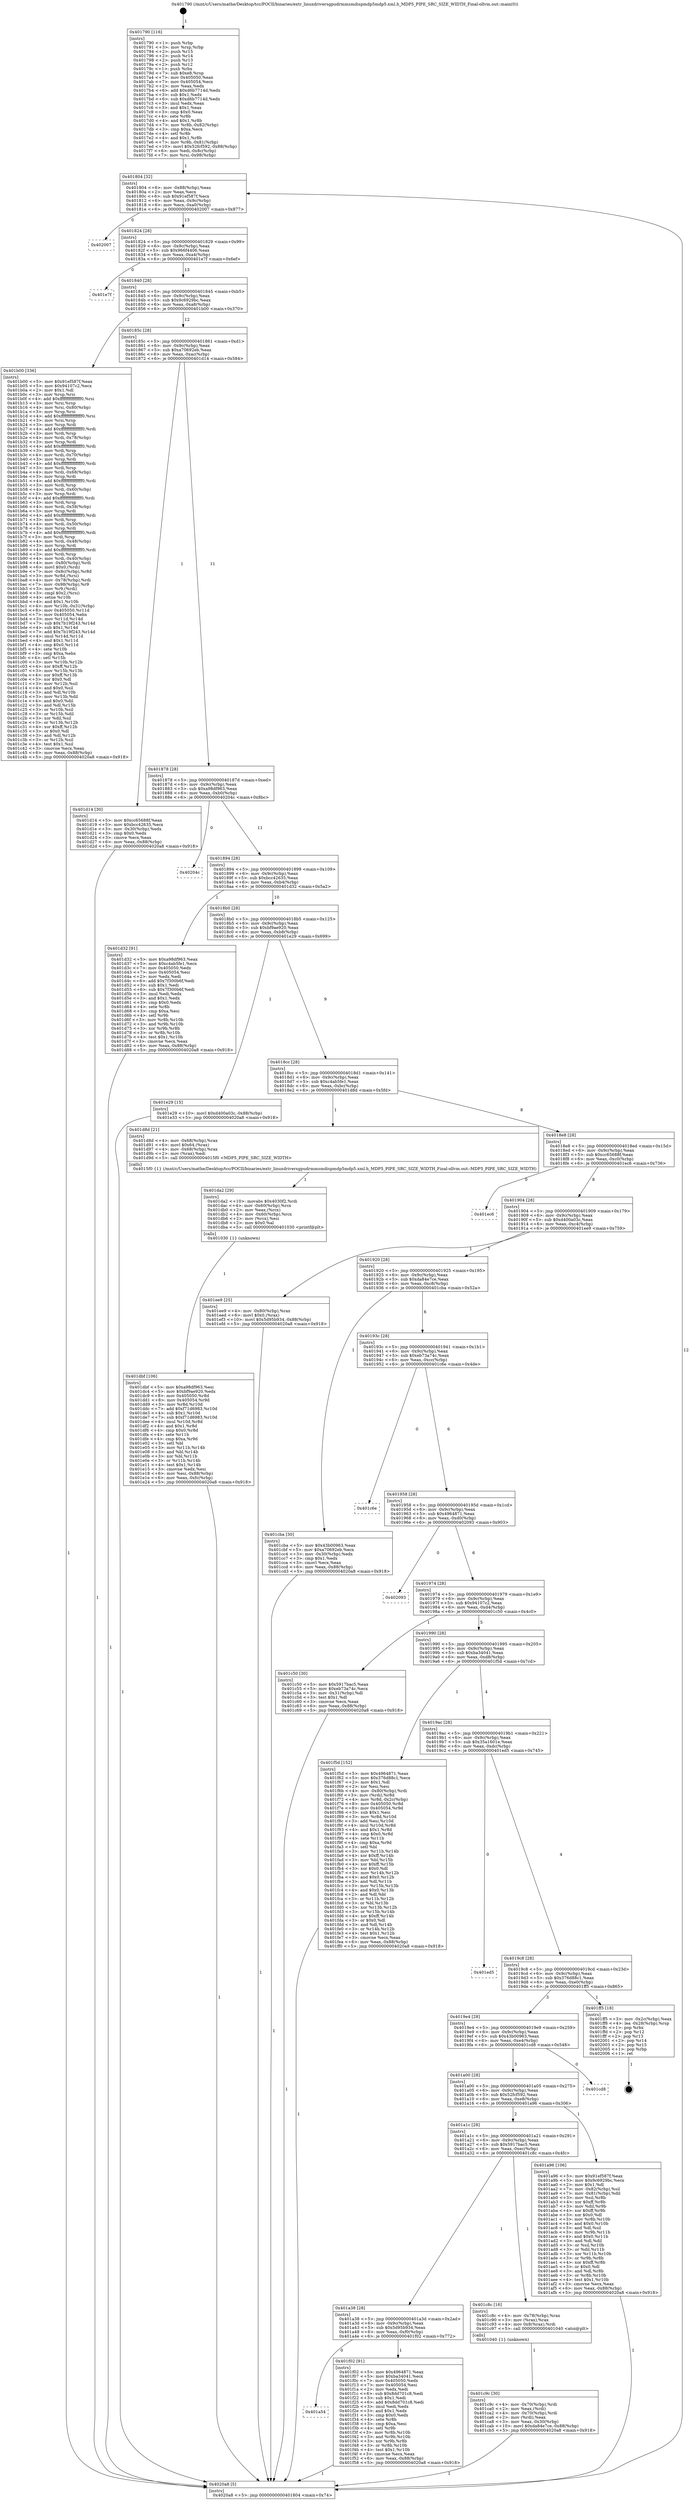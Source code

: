 digraph "0x401790" {
  label = "0x401790 (/mnt/c/Users/mathe/Desktop/tcc/POCII/binaries/extr_linuxdriversgpudrmmsmdispmdp5mdp5.xml.h_MDP5_PIPE_SRC_SIZE_WIDTH_Final-ollvm.out::main(0))"
  labelloc = "t"
  node[shape=record]

  Entry [label="",width=0.3,height=0.3,shape=circle,fillcolor=black,style=filled]
  "0x401804" [label="{
     0x401804 [32]\l
     | [instrs]\l
     &nbsp;&nbsp;0x401804 \<+6\>: mov -0x88(%rbp),%eax\l
     &nbsp;&nbsp;0x40180a \<+2\>: mov %eax,%ecx\l
     &nbsp;&nbsp;0x40180c \<+6\>: sub $0x91ef587f,%ecx\l
     &nbsp;&nbsp;0x401812 \<+6\>: mov %eax,-0x9c(%rbp)\l
     &nbsp;&nbsp;0x401818 \<+6\>: mov %ecx,-0xa0(%rbp)\l
     &nbsp;&nbsp;0x40181e \<+6\>: je 0000000000402007 \<main+0x877\>\l
  }"]
  "0x402007" [label="{
     0x402007\l
  }", style=dashed]
  "0x401824" [label="{
     0x401824 [28]\l
     | [instrs]\l
     &nbsp;&nbsp;0x401824 \<+5\>: jmp 0000000000401829 \<main+0x99\>\l
     &nbsp;&nbsp;0x401829 \<+6\>: mov -0x9c(%rbp),%eax\l
     &nbsp;&nbsp;0x40182f \<+5\>: sub $0x966f4406,%eax\l
     &nbsp;&nbsp;0x401834 \<+6\>: mov %eax,-0xa4(%rbp)\l
     &nbsp;&nbsp;0x40183a \<+6\>: je 0000000000401e7f \<main+0x6ef\>\l
  }"]
  Exit [label="",width=0.3,height=0.3,shape=circle,fillcolor=black,style=filled,peripheries=2]
  "0x401e7f" [label="{
     0x401e7f\l
  }", style=dashed]
  "0x401840" [label="{
     0x401840 [28]\l
     | [instrs]\l
     &nbsp;&nbsp;0x401840 \<+5\>: jmp 0000000000401845 \<main+0xb5\>\l
     &nbsp;&nbsp;0x401845 \<+6\>: mov -0x9c(%rbp),%eax\l
     &nbsp;&nbsp;0x40184b \<+5\>: sub $0x9c6929bc,%eax\l
     &nbsp;&nbsp;0x401850 \<+6\>: mov %eax,-0xa8(%rbp)\l
     &nbsp;&nbsp;0x401856 \<+6\>: je 0000000000401b00 \<main+0x370\>\l
  }"]
  "0x401a54" [label="{
     0x401a54\l
  }", style=dashed]
  "0x401b00" [label="{
     0x401b00 [336]\l
     | [instrs]\l
     &nbsp;&nbsp;0x401b00 \<+5\>: mov $0x91ef587f,%eax\l
     &nbsp;&nbsp;0x401b05 \<+5\>: mov $0x94107c2,%ecx\l
     &nbsp;&nbsp;0x401b0a \<+2\>: mov $0x1,%dl\l
     &nbsp;&nbsp;0x401b0c \<+3\>: mov %rsp,%rsi\l
     &nbsp;&nbsp;0x401b0f \<+4\>: add $0xfffffffffffffff0,%rsi\l
     &nbsp;&nbsp;0x401b13 \<+3\>: mov %rsi,%rsp\l
     &nbsp;&nbsp;0x401b16 \<+4\>: mov %rsi,-0x80(%rbp)\l
     &nbsp;&nbsp;0x401b1a \<+3\>: mov %rsp,%rsi\l
     &nbsp;&nbsp;0x401b1d \<+4\>: add $0xfffffffffffffff0,%rsi\l
     &nbsp;&nbsp;0x401b21 \<+3\>: mov %rsi,%rsp\l
     &nbsp;&nbsp;0x401b24 \<+3\>: mov %rsp,%rdi\l
     &nbsp;&nbsp;0x401b27 \<+4\>: add $0xfffffffffffffff0,%rdi\l
     &nbsp;&nbsp;0x401b2b \<+3\>: mov %rdi,%rsp\l
     &nbsp;&nbsp;0x401b2e \<+4\>: mov %rdi,-0x78(%rbp)\l
     &nbsp;&nbsp;0x401b32 \<+3\>: mov %rsp,%rdi\l
     &nbsp;&nbsp;0x401b35 \<+4\>: add $0xfffffffffffffff0,%rdi\l
     &nbsp;&nbsp;0x401b39 \<+3\>: mov %rdi,%rsp\l
     &nbsp;&nbsp;0x401b3c \<+4\>: mov %rdi,-0x70(%rbp)\l
     &nbsp;&nbsp;0x401b40 \<+3\>: mov %rsp,%rdi\l
     &nbsp;&nbsp;0x401b43 \<+4\>: add $0xfffffffffffffff0,%rdi\l
     &nbsp;&nbsp;0x401b47 \<+3\>: mov %rdi,%rsp\l
     &nbsp;&nbsp;0x401b4a \<+4\>: mov %rdi,-0x68(%rbp)\l
     &nbsp;&nbsp;0x401b4e \<+3\>: mov %rsp,%rdi\l
     &nbsp;&nbsp;0x401b51 \<+4\>: add $0xfffffffffffffff0,%rdi\l
     &nbsp;&nbsp;0x401b55 \<+3\>: mov %rdi,%rsp\l
     &nbsp;&nbsp;0x401b58 \<+4\>: mov %rdi,-0x60(%rbp)\l
     &nbsp;&nbsp;0x401b5c \<+3\>: mov %rsp,%rdi\l
     &nbsp;&nbsp;0x401b5f \<+4\>: add $0xfffffffffffffff0,%rdi\l
     &nbsp;&nbsp;0x401b63 \<+3\>: mov %rdi,%rsp\l
     &nbsp;&nbsp;0x401b66 \<+4\>: mov %rdi,-0x58(%rbp)\l
     &nbsp;&nbsp;0x401b6a \<+3\>: mov %rsp,%rdi\l
     &nbsp;&nbsp;0x401b6d \<+4\>: add $0xfffffffffffffff0,%rdi\l
     &nbsp;&nbsp;0x401b71 \<+3\>: mov %rdi,%rsp\l
     &nbsp;&nbsp;0x401b74 \<+4\>: mov %rdi,-0x50(%rbp)\l
     &nbsp;&nbsp;0x401b78 \<+3\>: mov %rsp,%rdi\l
     &nbsp;&nbsp;0x401b7b \<+4\>: add $0xfffffffffffffff0,%rdi\l
     &nbsp;&nbsp;0x401b7f \<+3\>: mov %rdi,%rsp\l
     &nbsp;&nbsp;0x401b82 \<+4\>: mov %rdi,-0x48(%rbp)\l
     &nbsp;&nbsp;0x401b86 \<+3\>: mov %rsp,%rdi\l
     &nbsp;&nbsp;0x401b89 \<+4\>: add $0xfffffffffffffff0,%rdi\l
     &nbsp;&nbsp;0x401b8d \<+3\>: mov %rdi,%rsp\l
     &nbsp;&nbsp;0x401b90 \<+4\>: mov %rdi,-0x40(%rbp)\l
     &nbsp;&nbsp;0x401b94 \<+4\>: mov -0x80(%rbp),%rdi\l
     &nbsp;&nbsp;0x401b98 \<+6\>: movl $0x0,(%rdi)\l
     &nbsp;&nbsp;0x401b9e \<+7\>: mov -0x8c(%rbp),%r8d\l
     &nbsp;&nbsp;0x401ba5 \<+3\>: mov %r8d,(%rsi)\l
     &nbsp;&nbsp;0x401ba8 \<+4\>: mov -0x78(%rbp),%rdi\l
     &nbsp;&nbsp;0x401bac \<+7\>: mov -0x98(%rbp),%r9\l
     &nbsp;&nbsp;0x401bb3 \<+3\>: mov %r9,(%rdi)\l
     &nbsp;&nbsp;0x401bb6 \<+3\>: cmpl $0x2,(%rsi)\l
     &nbsp;&nbsp;0x401bb9 \<+4\>: setne %r10b\l
     &nbsp;&nbsp;0x401bbd \<+4\>: and $0x1,%r10b\l
     &nbsp;&nbsp;0x401bc1 \<+4\>: mov %r10b,-0x31(%rbp)\l
     &nbsp;&nbsp;0x401bc5 \<+8\>: mov 0x405050,%r11d\l
     &nbsp;&nbsp;0x401bcd \<+7\>: mov 0x405054,%ebx\l
     &nbsp;&nbsp;0x401bd4 \<+3\>: mov %r11d,%r14d\l
     &nbsp;&nbsp;0x401bd7 \<+7\>: sub $0x7b19f243,%r14d\l
     &nbsp;&nbsp;0x401bde \<+4\>: sub $0x1,%r14d\l
     &nbsp;&nbsp;0x401be2 \<+7\>: add $0x7b19f243,%r14d\l
     &nbsp;&nbsp;0x401be9 \<+4\>: imul %r14d,%r11d\l
     &nbsp;&nbsp;0x401bed \<+4\>: and $0x1,%r11d\l
     &nbsp;&nbsp;0x401bf1 \<+4\>: cmp $0x0,%r11d\l
     &nbsp;&nbsp;0x401bf5 \<+4\>: sete %r10b\l
     &nbsp;&nbsp;0x401bf9 \<+3\>: cmp $0xa,%ebx\l
     &nbsp;&nbsp;0x401bfc \<+4\>: setl %r15b\l
     &nbsp;&nbsp;0x401c00 \<+3\>: mov %r10b,%r12b\l
     &nbsp;&nbsp;0x401c03 \<+4\>: xor $0xff,%r12b\l
     &nbsp;&nbsp;0x401c07 \<+3\>: mov %r15b,%r13b\l
     &nbsp;&nbsp;0x401c0a \<+4\>: xor $0xff,%r13b\l
     &nbsp;&nbsp;0x401c0e \<+3\>: xor $0x0,%dl\l
     &nbsp;&nbsp;0x401c11 \<+3\>: mov %r12b,%sil\l
     &nbsp;&nbsp;0x401c14 \<+4\>: and $0x0,%sil\l
     &nbsp;&nbsp;0x401c18 \<+3\>: and %dl,%r10b\l
     &nbsp;&nbsp;0x401c1b \<+3\>: mov %r13b,%dil\l
     &nbsp;&nbsp;0x401c1e \<+4\>: and $0x0,%dil\l
     &nbsp;&nbsp;0x401c22 \<+3\>: and %dl,%r15b\l
     &nbsp;&nbsp;0x401c25 \<+3\>: or %r10b,%sil\l
     &nbsp;&nbsp;0x401c28 \<+3\>: or %r15b,%dil\l
     &nbsp;&nbsp;0x401c2b \<+3\>: xor %dil,%sil\l
     &nbsp;&nbsp;0x401c2e \<+3\>: or %r13b,%r12b\l
     &nbsp;&nbsp;0x401c31 \<+4\>: xor $0xff,%r12b\l
     &nbsp;&nbsp;0x401c35 \<+3\>: or $0x0,%dl\l
     &nbsp;&nbsp;0x401c38 \<+3\>: and %dl,%r12b\l
     &nbsp;&nbsp;0x401c3b \<+3\>: or %r12b,%sil\l
     &nbsp;&nbsp;0x401c3e \<+4\>: test $0x1,%sil\l
     &nbsp;&nbsp;0x401c42 \<+3\>: cmovne %ecx,%eax\l
     &nbsp;&nbsp;0x401c45 \<+6\>: mov %eax,-0x88(%rbp)\l
     &nbsp;&nbsp;0x401c4b \<+5\>: jmp 00000000004020a8 \<main+0x918\>\l
  }"]
  "0x40185c" [label="{
     0x40185c [28]\l
     | [instrs]\l
     &nbsp;&nbsp;0x40185c \<+5\>: jmp 0000000000401861 \<main+0xd1\>\l
     &nbsp;&nbsp;0x401861 \<+6\>: mov -0x9c(%rbp),%eax\l
     &nbsp;&nbsp;0x401867 \<+5\>: sub $0xa70692eb,%eax\l
     &nbsp;&nbsp;0x40186c \<+6\>: mov %eax,-0xac(%rbp)\l
     &nbsp;&nbsp;0x401872 \<+6\>: je 0000000000401d14 \<main+0x584\>\l
  }"]
  "0x401f02" [label="{
     0x401f02 [91]\l
     | [instrs]\l
     &nbsp;&nbsp;0x401f02 \<+5\>: mov $0x4964871,%eax\l
     &nbsp;&nbsp;0x401f07 \<+5\>: mov $0xba34041,%ecx\l
     &nbsp;&nbsp;0x401f0c \<+7\>: mov 0x405050,%edx\l
     &nbsp;&nbsp;0x401f13 \<+7\>: mov 0x405054,%esi\l
     &nbsp;&nbsp;0x401f1a \<+2\>: mov %edx,%edi\l
     &nbsp;&nbsp;0x401f1c \<+6\>: sub $0x8dd701c8,%edi\l
     &nbsp;&nbsp;0x401f22 \<+3\>: sub $0x1,%edi\l
     &nbsp;&nbsp;0x401f25 \<+6\>: add $0x8dd701c8,%edi\l
     &nbsp;&nbsp;0x401f2b \<+3\>: imul %edi,%edx\l
     &nbsp;&nbsp;0x401f2e \<+3\>: and $0x1,%edx\l
     &nbsp;&nbsp;0x401f31 \<+3\>: cmp $0x0,%edx\l
     &nbsp;&nbsp;0x401f34 \<+4\>: sete %r8b\l
     &nbsp;&nbsp;0x401f38 \<+3\>: cmp $0xa,%esi\l
     &nbsp;&nbsp;0x401f3b \<+4\>: setl %r9b\l
     &nbsp;&nbsp;0x401f3f \<+3\>: mov %r8b,%r10b\l
     &nbsp;&nbsp;0x401f42 \<+3\>: and %r9b,%r10b\l
     &nbsp;&nbsp;0x401f45 \<+3\>: xor %r9b,%r8b\l
     &nbsp;&nbsp;0x401f48 \<+3\>: or %r8b,%r10b\l
     &nbsp;&nbsp;0x401f4b \<+4\>: test $0x1,%r10b\l
     &nbsp;&nbsp;0x401f4f \<+3\>: cmovne %ecx,%eax\l
     &nbsp;&nbsp;0x401f52 \<+6\>: mov %eax,-0x88(%rbp)\l
     &nbsp;&nbsp;0x401f58 \<+5\>: jmp 00000000004020a8 \<main+0x918\>\l
  }"]
  "0x401d14" [label="{
     0x401d14 [30]\l
     | [instrs]\l
     &nbsp;&nbsp;0x401d14 \<+5\>: mov $0xcc65688f,%eax\l
     &nbsp;&nbsp;0x401d19 \<+5\>: mov $0xbcc42635,%ecx\l
     &nbsp;&nbsp;0x401d1e \<+3\>: mov -0x30(%rbp),%edx\l
     &nbsp;&nbsp;0x401d21 \<+3\>: cmp $0x0,%edx\l
     &nbsp;&nbsp;0x401d24 \<+3\>: cmove %ecx,%eax\l
     &nbsp;&nbsp;0x401d27 \<+6\>: mov %eax,-0x88(%rbp)\l
     &nbsp;&nbsp;0x401d2d \<+5\>: jmp 00000000004020a8 \<main+0x918\>\l
  }"]
  "0x401878" [label="{
     0x401878 [28]\l
     | [instrs]\l
     &nbsp;&nbsp;0x401878 \<+5\>: jmp 000000000040187d \<main+0xed\>\l
     &nbsp;&nbsp;0x40187d \<+6\>: mov -0x9c(%rbp),%eax\l
     &nbsp;&nbsp;0x401883 \<+5\>: sub $0xa98df963,%eax\l
     &nbsp;&nbsp;0x401888 \<+6\>: mov %eax,-0xb0(%rbp)\l
     &nbsp;&nbsp;0x40188e \<+6\>: je 000000000040204c \<main+0x8bc\>\l
  }"]
  "0x401dbf" [label="{
     0x401dbf [106]\l
     | [instrs]\l
     &nbsp;&nbsp;0x401dbf \<+5\>: mov $0xa98df963,%esi\l
     &nbsp;&nbsp;0x401dc4 \<+5\>: mov $0xbf9ae920,%edx\l
     &nbsp;&nbsp;0x401dc9 \<+8\>: mov 0x405050,%r8d\l
     &nbsp;&nbsp;0x401dd1 \<+8\>: mov 0x405054,%r9d\l
     &nbsp;&nbsp;0x401dd9 \<+3\>: mov %r8d,%r10d\l
     &nbsp;&nbsp;0x401ddc \<+7\>: add $0xf71d6983,%r10d\l
     &nbsp;&nbsp;0x401de3 \<+4\>: sub $0x1,%r10d\l
     &nbsp;&nbsp;0x401de7 \<+7\>: sub $0xf71d6983,%r10d\l
     &nbsp;&nbsp;0x401dee \<+4\>: imul %r10d,%r8d\l
     &nbsp;&nbsp;0x401df2 \<+4\>: and $0x1,%r8d\l
     &nbsp;&nbsp;0x401df6 \<+4\>: cmp $0x0,%r8d\l
     &nbsp;&nbsp;0x401dfa \<+4\>: sete %r11b\l
     &nbsp;&nbsp;0x401dfe \<+4\>: cmp $0xa,%r9d\l
     &nbsp;&nbsp;0x401e02 \<+3\>: setl %bl\l
     &nbsp;&nbsp;0x401e05 \<+3\>: mov %r11b,%r14b\l
     &nbsp;&nbsp;0x401e08 \<+3\>: and %bl,%r14b\l
     &nbsp;&nbsp;0x401e0b \<+3\>: xor %bl,%r11b\l
     &nbsp;&nbsp;0x401e0e \<+3\>: or %r11b,%r14b\l
     &nbsp;&nbsp;0x401e11 \<+4\>: test $0x1,%r14b\l
     &nbsp;&nbsp;0x401e15 \<+3\>: cmovne %edx,%esi\l
     &nbsp;&nbsp;0x401e18 \<+6\>: mov %esi,-0x88(%rbp)\l
     &nbsp;&nbsp;0x401e1e \<+6\>: mov %eax,-0xfc(%rbp)\l
     &nbsp;&nbsp;0x401e24 \<+5\>: jmp 00000000004020a8 \<main+0x918\>\l
  }"]
  "0x40204c" [label="{
     0x40204c\l
  }", style=dashed]
  "0x401894" [label="{
     0x401894 [28]\l
     | [instrs]\l
     &nbsp;&nbsp;0x401894 \<+5\>: jmp 0000000000401899 \<main+0x109\>\l
     &nbsp;&nbsp;0x401899 \<+6\>: mov -0x9c(%rbp),%eax\l
     &nbsp;&nbsp;0x40189f \<+5\>: sub $0xbcc42635,%eax\l
     &nbsp;&nbsp;0x4018a4 \<+6\>: mov %eax,-0xb4(%rbp)\l
     &nbsp;&nbsp;0x4018aa \<+6\>: je 0000000000401d32 \<main+0x5a2\>\l
  }"]
  "0x401da2" [label="{
     0x401da2 [29]\l
     | [instrs]\l
     &nbsp;&nbsp;0x401da2 \<+10\>: movabs $0x4030f2,%rdi\l
     &nbsp;&nbsp;0x401dac \<+4\>: mov -0x60(%rbp),%rcx\l
     &nbsp;&nbsp;0x401db0 \<+2\>: mov %eax,(%rcx)\l
     &nbsp;&nbsp;0x401db2 \<+4\>: mov -0x60(%rbp),%rcx\l
     &nbsp;&nbsp;0x401db6 \<+2\>: mov (%rcx),%esi\l
     &nbsp;&nbsp;0x401db8 \<+2\>: mov $0x0,%al\l
     &nbsp;&nbsp;0x401dba \<+5\>: call 0000000000401030 \<printf@plt\>\l
     | [calls]\l
     &nbsp;&nbsp;0x401030 \{1\} (unknown)\l
  }"]
  "0x401d32" [label="{
     0x401d32 [91]\l
     | [instrs]\l
     &nbsp;&nbsp;0x401d32 \<+5\>: mov $0xa98df963,%eax\l
     &nbsp;&nbsp;0x401d37 \<+5\>: mov $0xc4ab5fe1,%ecx\l
     &nbsp;&nbsp;0x401d3c \<+7\>: mov 0x405050,%edx\l
     &nbsp;&nbsp;0x401d43 \<+7\>: mov 0x405054,%esi\l
     &nbsp;&nbsp;0x401d4a \<+2\>: mov %edx,%edi\l
     &nbsp;&nbsp;0x401d4c \<+6\>: add $0x7f300b6f,%edi\l
     &nbsp;&nbsp;0x401d52 \<+3\>: sub $0x1,%edi\l
     &nbsp;&nbsp;0x401d55 \<+6\>: sub $0x7f300b6f,%edi\l
     &nbsp;&nbsp;0x401d5b \<+3\>: imul %edi,%edx\l
     &nbsp;&nbsp;0x401d5e \<+3\>: and $0x1,%edx\l
     &nbsp;&nbsp;0x401d61 \<+3\>: cmp $0x0,%edx\l
     &nbsp;&nbsp;0x401d64 \<+4\>: sete %r8b\l
     &nbsp;&nbsp;0x401d68 \<+3\>: cmp $0xa,%esi\l
     &nbsp;&nbsp;0x401d6b \<+4\>: setl %r9b\l
     &nbsp;&nbsp;0x401d6f \<+3\>: mov %r8b,%r10b\l
     &nbsp;&nbsp;0x401d72 \<+3\>: and %r9b,%r10b\l
     &nbsp;&nbsp;0x401d75 \<+3\>: xor %r9b,%r8b\l
     &nbsp;&nbsp;0x401d78 \<+3\>: or %r8b,%r10b\l
     &nbsp;&nbsp;0x401d7b \<+4\>: test $0x1,%r10b\l
     &nbsp;&nbsp;0x401d7f \<+3\>: cmovne %ecx,%eax\l
     &nbsp;&nbsp;0x401d82 \<+6\>: mov %eax,-0x88(%rbp)\l
     &nbsp;&nbsp;0x401d88 \<+5\>: jmp 00000000004020a8 \<main+0x918\>\l
  }"]
  "0x4018b0" [label="{
     0x4018b0 [28]\l
     | [instrs]\l
     &nbsp;&nbsp;0x4018b0 \<+5\>: jmp 00000000004018b5 \<main+0x125\>\l
     &nbsp;&nbsp;0x4018b5 \<+6\>: mov -0x9c(%rbp),%eax\l
     &nbsp;&nbsp;0x4018bb \<+5\>: sub $0xbf9ae920,%eax\l
     &nbsp;&nbsp;0x4018c0 \<+6\>: mov %eax,-0xb8(%rbp)\l
     &nbsp;&nbsp;0x4018c6 \<+6\>: je 0000000000401e29 \<main+0x699\>\l
  }"]
  "0x401c9c" [label="{
     0x401c9c [30]\l
     | [instrs]\l
     &nbsp;&nbsp;0x401c9c \<+4\>: mov -0x70(%rbp),%rdi\l
     &nbsp;&nbsp;0x401ca0 \<+2\>: mov %eax,(%rdi)\l
     &nbsp;&nbsp;0x401ca2 \<+4\>: mov -0x70(%rbp),%rdi\l
     &nbsp;&nbsp;0x401ca6 \<+2\>: mov (%rdi),%eax\l
     &nbsp;&nbsp;0x401ca8 \<+3\>: mov %eax,-0x30(%rbp)\l
     &nbsp;&nbsp;0x401cab \<+10\>: movl $0xda84e7ce,-0x88(%rbp)\l
     &nbsp;&nbsp;0x401cb5 \<+5\>: jmp 00000000004020a8 \<main+0x918\>\l
  }"]
  "0x401e29" [label="{
     0x401e29 [15]\l
     | [instrs]\l
     &nbsp;&nbsp;0x401e29 \<+10\>: movl $0xd400a03c,-0x88(%rbp)\l
     &nbsp;&nbsp;0x401e33 \<+5\>: jmp 00000000004020a8 \<main+0x918\>\l
  }"]
  "0x4018cc" [label="{
     0x4018cc [28]\l
     | [instrs]\l
     &nbsp;&nbsp;0x4018cc \<+5\>: jmp 00000000004018d1 \<main+0x141\>\l
     &nbsp;&nbsp;0x4018d1 \<+6\>: mov -0x9c(%rbp),%eax\l
     &nbsp;&nbsp;0x4018d7 \<+5\>: sub $0xc4ab5fe1,%eax\l
     &nbsp;&nbsp;0x4018dc \<+6\>: mov %eax,-0xbc(%rbp)\l
     &nbsp;&nbsp;0x4018e2 \<+6\>: je 0000000000401d8d \<main+0x5fd\>\l
  }"]
  "0x401a38" [label="{
     0x401a38 [28]\l
     | [instrs]\l
     &nbsp;&nbsp;0x401a38 \<+5\>: jmp 0000000000401a3d \<main+0x2ad\>\l
     &nbsp;&nbsp;0x401a3d \<+6\>: mov -0x9c(%rbp),%eax\l
     &nbsp;&nbsp;0x401a43 \<+5\>: sub $0x5d95b934,%eax\l
     &nbsp;&nbsp;0x401a48 \<+6\>: mov %eax,-0xf0(%rbp)\l
     &nbsp;&nbsp;0x401a4e \<+6\>: je 0000000000401f02 \<main+0x772\>\l
  }"]
  "0x401d8d" [label="{
     0x401d8d [21]\l
     | [instrs]\l
     &nbsp;&nbsp;0x401d8d \<+4\>: mov -0x68(%rbp),%rax\l
     &nbsp;&nbsp;0x401d91 \<+6\>: movl $0x64,(%rax)\l
     &nbsp;&nbsp;0x401d97 \<+4\>: mov -0x68(%rbp),%rax\l
     &nbsp;&nbsp;0x401d9b \<+2\>: mov (%rax),%edi\l
     &nbsp;&nbsp;0x401d9d \<+5\>: call 00000000004015f0 \<MDP5_PIPE_SRC_SIZE_WIDTH\>\l
     | [calls]\l
     &nbsp;&nbsp;0x4015f0 \{1\} (/mnt/c/Users/mathe/Desktop/tcc/POCII/binaries/extr_linuxdriversgpudrmmsmdispmdp5mdp5.xml.h_MDP5_PIPE_SRC_SIZE_WIDTH_Final-ollvm.out::MDP5_PIPE_SRC_SIZE_WIDTH)\l
  }"]
  "0x4018e8" [label="{
     0x4018e8 [28]\l
     | [instrs]\l
     &nbsp;&nbsp;0x4018e8 \<+5\>: jmp 00000000004018ed \<main+0x15d\>\l
     &nbsp;&nbsp;0x4018ed \<+6\>: mov -0x9c(%rbp),%eax\l
     &nbsp;&nbsp;0x4018f3 \<+5\>: sub $0xcc65688f,%eax\l
     &nbsp;&nbsp;0x4018f8 \<+6\>: mov %eax,-0xc0(%rbp)\l
     &nbsp;&nbsp;0x4018fe \<+6\>: je 0000000000401ec6 \<main+0x736\>\l
  }"]
  "0x401c8c" [label="{
     0x401c8c [16]\l
     | [instrs]\l
     &nbsp;&nbsp;0x401c8c \<+4\>: mov -0x78(%rbp),%rax\l
     &nbsp;&nbsp;0x401c90 \<+3\>: mov (%rax),%rax\l
     &nbsp;&nbsp;0x401c93 \<+4\>: mov 0x8(%rax),%rdi\l
     &nbsp;&nbsp;0x401c97 \<+5\>: call 0000000000401040 \<atoi@plt\>\l
     | [calls]\l
     &nbsp;&nbsp;0x401040 \{1\} (unknown)\l
  }"]
  "0x401ec6" [label="{
     0x401ec6\l
  }", style=dashed]
  "0x401904" [label="{
     0x401904 [28]\l
     | [instrs]\l
     &nbsp;&nbsp;0x401904 \<+5\>: jmp 0000000000401909 \<main+0x179\>\l
     &nbsp;&nbsp;0x401909 \<+6\>: mov -0x9c(%rbp),%eax\l
     &nbsp;&nbsp;0x40190f \<+5\>: sub $0xd400a03c,%eax\l
     &nbsp;&nbsp;0x401914 \<+6\>: mov %eax,-0xc4(%rbp)\l
     &nbsp;&nbsp;0x40191a \<+6\>: je 0000000000401ee9 \<main+0x759\>\l
  }"]
  "0x401790" [label="{
     0x401790 [116]\l
     | [instrs]\l
     &nbsp;&nbsp;0x401790 \<+1\>: push %rbp\l
     &nbsp;&nbsp;0x401791 \<+3\>: mov %rsp,%rbp\l
     &nbsp;&nbsp;0x401794 \<+2\>: push %r15\l
     &nbsp;&nbsp;0x401796 \<+2\>: push %r14\l
     &nbsp;&nbsp;0x401798 \<+2\>: push %r13\l
     &nbsp;&nbsp;0x40179a \<+2\>: push %r12\l
     &nbsp;&nbsp;0x40179c \<+1\>: push %rbx\l
     &nbsp;&nbsp;0x40179d \<+7\>: sub $0xe8,%rsp\l
     &nbsp;&nbsp;0x4017a4 \<+7\>: mov 0x405050,%eax\l
     &nbsp;&nbsp;0x4017ab \<+7\>: mov 0x405054,%ecx\l
     &nbsp;&nbsp;0x4017b2 \<+2\>: mov %eax,%edx\l
     &nbsp;&nbsp;0x4017b4 \<+6\>: add $0xd6b7714d,%edx\l
     &nbsp;&nbsp;0x4017ba \<+3\>: sub $0x1,%edx\l
     &nbsp;&nbsp;0x4017bd \<+6\>: sub $0xd6b7714d,%edx\l
     &nbsp;&nbsp;0x4017c3 \<+3\>: imul %edx,%eax\l
     &nbsp;&nbsp;0x4017c6 \<+3\>: and $0x1,%eax\l
     &nbsp;&nbsp;0x4017c9 \<+3\>: cmp $0x0,%eax\l
     &nbsp;&nbsp;0x4017cc \<+4\>: sete %r8b\l
     &nbsp;&nbsp;0x4017d0 \<+4\>: and $0x1,%r8b\l
     &nbsp;&nbsp;0x4017d4 \<+7\>: mov %r8b,-0x82(%rbp)\l
     &nbsp;&nbsp;0x4017db \<+3\>: cmp $0xa,%ecx\l
     &nbsp;&nbsp;0x4017de \<+4\>: setl %r8b\l
     &nbsp;&nbsp;0x4017e2 \<+4\>: and $0x1,%r8b\l
     &nbsp;&nbsp;0x4017e6 \<+7\>: mov %r8b,-0x81(%rbp)\l
     &nbsp;&nbsp;0x4017ed \<+10\>: movl $0x52fcf592,-0x88(%rbp)\l
     &nbsp;&nbsp;0x4017f7 \<+6\>: mov %edi,-0x8c(%rbp)\l
     &nbsp;&nbsp;0x4017fd \<+7\>: mov %rsi,-0x98(%rbp)\l
  }"]
  "0x401ee9" [label="{
     0x401ee9 [25]\l
     | [instrs]\l
     &nbsp;&nbsp;0x401ee9 \<+4\>: mov -0x80(%rbp),%rax\l
     &nbsp;&nbsp;0x401eed \<+6\>: movl $0x0,(%rax)\l
     &nbsp;&nbsp;0x401ef3 \<+10\>: movl $0x5d95b934,-0x88(%rbp)\l
     &nbsp;&nbsp;0x401efd \<+5\>: jmp 00000000004020a8 \<main+0x918\>\l
  }"]
  "0x401920" [label="{
     0x401920 [28]\l
     | [instrs]\l
     &nbsp;&nbsp;0x401920 \<+5\>: jmp 0000000000401925 \<main+0x195\>\l
     &nbsp;&nbsp;0x401925 \<+6\>: mov -0x9c(%rbp),%eax\l
     &nbsp;&nbsp;0x40192b \<+5\>: sub $0xda84e7ce,%eax\l
     &nbsp;&nbsp;0x401930 \<+6\>: mov %eax,-0xc8(%rbp)\l
     &nbsp;&nbsp;0x401936 \<+6\>: je 0000000000401cba \<main+0x52a\>\l
  }"]
  "0x4020a8" [label="{
     0x4020a8 [5]\l
     | [instrs]\l
     &nbsp;&nbsp;0x4020a8 \<+5\>: jmp 0000000000401804 \<main+0x74\>\l
  }"]
  "0x401cba" [label="{
     0x401cba [30]\l
     | [instrs]\l
     &nbsp;&nbsp;0x401cba \<+5\>: mov $0x43b00963,%eax\l
     &nbsp;&nbsp;0x401cbf \<+5\>: mov $0xa70692eb,%ecx\l
     &nbsp;&nbsp;0x401cc4 \<+3\>: mov -0x30(%rbp),%edx\l
     &nbsp;&nbsp;0x401cc7 \<+3\>: cmp $0x1,%edx\l
     &nbsp;&nbsp;0x401cca \<+3\>: cmovl %ecx,%eax\l
     &nbsp;&nbsp;0x401ccd \<+6\>: mov %eax,-0x88(%rbp)\l
     &nbsp;&nbsp;0x401cd3 \<+5\>: jmp 00000000004020a8 \<main+0x918\>\l
  }"]
  "0x40193c" [label="{
     0x40193c [28]\l
     | [instrs]\l
     &nbsp;&nbsp;0x40193c \<+5\>: jmp 0000000000401941 \<main+0x1b1\>\l
     &nbsp;&nbsp;0x401941 \<+6\>: mov -0x9c(%rbp),%eax\l
     &nbsp;&nbsp;0x401947 \<+5\>: sub $0xeb73a74c,%eax\l
     &nbsp;&nbsp;0x40194c \<+6\>: mov %eax,-0xcc(%rbp)\l
     &nbsp;&nbsp;0x401952 \<+6\>: je 0000000000401c6e \<main+0x4de\>\l
  }"]
  "0x401a1c" [label="{
     0x401a1c [28]\l
     | [instrs]\l
     &nbsp;&nbsp;0x401a1c \<+5\>: jmp 0000000000401a21 \<main+0x291\>\l
     &nbsp;&nbsp;0x401a21 \<+6\>: mov -0x9c(%rbp),%eax\l
     &nbsp;&nbsp;0x401a27 \<+5\>: sub $0x5917bac5,%eax\l
     &nbsp;&nbsp;0x401a2c \<+6\>: mov %eax,-0xec(%rbp)\l
     &nbsp;&nbsp;0x401a32 \<+6\>: je 0000000000401c8c \<main+0x4fc\>\l
  }"]
  "0x401c6e" [label="{
     0x401c6e\l
  }", style=dashed]
  "0x401958" [label="{
     0x401958 [28]\l
     | [instrs]\l
     &nbsp;&nbsp;0x401958 \<+5\>: jmp 000000000040195d \<main+0x1cd\>\l
     &nbsp;&nbsp;0x40195d \<+6\>: mov -0x9c(%rbp),%eax\l
     &nbsp;&nbsp;0x401963 \<+5\>: sub $0x4964871,%eax\l
     &nbsp;&nbsp;0x401968 \<+6\>: mov %eax,-0xd0(%rbp)\l
     &nbsp;&nbsp;0x40196e \<+6\>: je 0000000000402093 \<main+0x903\>\l
  }"]
  "0x401a96" [label="{
     0x401a96 [106]\l
     | [instrs]\l
     &nbsp;&nbsp;0x401a96 \<+5\>: mov $0x91ef587f,%eax\l
     &nbsp;&nbsp;0x401a9b \<+5\>: mov $0x9c6929bc,%ecx\l
     &nbsp;&nbsp;0x401aa0 \<+2\>: mov $0x1,%dl\l
     &nbsp;&nbsp;0x401aa2 \<+7\>: mov -0x82(%rbp),%sil\l
     &nbsp;&nbsp;0x401aa9 \<+7\>: mov -0x81(%rbp),%dil\l
     &nbsp;&nbsp;0x401ab0 \<+3\>: mov %sil,%r8b\l
     &nbsp;&nbsp;0x401ab3 \<+4\>: xor $0xff,%r8b\l
     &nbsp;&nbsp;0x401ab7 \<+3\>: mov %dil,%r9b\l
     &nbsp;&nbsp;0x401aba \<+4\>: xor $0xff,%r9b\l
     &nbsp;&nbsp;0x401abe \<+3\>: xor $0x0,%dl\l
     &nbsp;&nbsp;0x401ac1 \<+3\>: mov %r8b,%r10b\l
     &nbsp;&nbsp;0x401ac4 \<+4\>: and $0x0,%r10b\l
     &nbsp;&nbsp;0x401ac8 \<+3\>: and %dl,%sil\l
     &nbsp;&nbsp;0x401acb \<+3\>: mov %r9b,%r11b\l
     &nbsp;&nbsp;0x401ace \<+4\>: and $0x0,%r11b\l
     &nbsp;&nbsp;0x401ad2 \<+3\>: and %dl,%dil\l
     &nbsp;&nbsp;0x401ad5 \<+3\>: or %sil,%r10b\l
     &nbsp;&nbsp;0x401ad8 \<+3\>: or %dil,%r11b\l
     &nbsp;&nbsp;0x401adb \<+3\>: xor %r11b,%r10b\l
     &nbsp;&nbsp;0x401ade \<+3\>: or %r9b,%r8b\l
     &nbsp;&nbsp;0x401ae1 \<+4\>: xor $0xff,%r8b\l
     &nbsp;&nbsp;0x401ae5 \<+3\>: or $0x0,%dl\l
     &nbsp;&nbsp;0x401ae8 \<+3\>: and %dl,%r8b\l
     &nbsp;&nbsp;0x401aeb \<+3\>: or %r8b,%r10b\l
     &nbsp;&nbsp;0x401aee \<+4\>: test $0x1,%r10b\l
     &nbsp;&nbsp;0x401af2 \<+3\>: cmovne %ecx,%eax\l
     &nbsp;&nbsp;0x401af5 \<+6\>: mov %eax,-0x88(%rbp)\l
     &nbsp;&nbsp;0x401afb \<+5\>: jmp 00000000004020a8 \<main+0x918\>\l
  }"]
  "0x402093" [label="{
     0x402093\l
  }", style=dashed]
  "0x401974" [label="{
     0x401974 [28]\l
     | [instrs]\l
     &nbsp;&nbsp;0x401974 \<+5\>: jmp 0000000000401979 \<main+0x1e9\>\l
     &nbsp;&nbsp;0x401979 \<+6\>: mov -0x9c(%rbp),%eax\l
     &nbsp;&nbsp;0x40197f \<+5\>: sub $0x94107c2,%eax\l
     &nbsp;&nbsp;0x401984 \<+6\>: mov %eax,-0xd4(%rbp)\l
     &nbsp;&nbsp;0x40198a \<+6\>: je 0000000000401c50 \<main+0x4c0\>\l
  }"]
  "0x401a00" [label="{
     0x401a00 [28]\l
     | [instrs]\l
     &nbsp;&nbsp;0x401a00 \<+5\>: jmp 0000000000401a05 \<main+0x275\>\l
     &nbsp;&nbsp;0x401a05 \<+6\>: mov -0x9c(%rbp),%eax\l
     &nbsp;&nbsp;0x401a0b \<+5\>: sub $0x52fcf592,%eax\l
     &nbsp;&nbsp;0x401a10 \<+6\>: mov %eax,-0xe8(%rbp)\l
     &nbsp;&nbsp;0x401a16 \<+6\>: je 0000000000401a96 \<main+0x306\>\l
  }"]
  "0x401c50" [label="{
     0x401c50 [30]\l
     | [instrs]\l
     &nbsp;&nbsp;0x401c50 \<+5\>: mov $0x5917bac5,%eax\l
     &nbsp;&nbsp;0x401c55 \<+5\>: mov $0xeb73a74c,%ecx\l
     &nbsp;&nbsp;0x401c5a \<+3\>: mov -0x31(%rbp),%dl\l
     &nbsp;&nbsp;0x401c5d \<+3\>: test $0x1,%dl\l
     &nbsp;&nbsp;0x401c60 \<+3\>: cmovne %ecx,%eax\l
     &nbsp;&nbsp;0x401c63 \<+6\>: mov %eax,-0x88(%rbp)\l
     &nbsp;&nbsp;0x401c69 \<+5\>: jmp 00000000004020a8 \<main+0x918\>\l
  }"]
  "0x401990" [label="{
     0x401990 [28]\l
     | [instrs]\l
     &nbsp;&nbsp;0x401990 \<+5\>: jmp 0000000000401995 \<main+0x205\>\l
     &nbsp;&nbsp;0x401995 \<+6\>: mov -0x9c(%rbp),%eax\l
     &nbsp;&nbsp;0x40199b \<+5\>: sub $0xba34041,%eax\l
     &nbsp;&nbsp;0x4019a0 \<+6\>: mov %eax,-0xd8(%rbp)\l
     &nbsp;&nbsp;0x4019a6 \<+6\>: je 0000000000401f5d \<main+0x7cd\>\l
  }"]
  "0x401cd8" [label="{
     0x401cd8\l
  }", style=dashed]
  "0x401f5d" [label="{
     0x401f5d [152]\l
     | [instrs]\l
     &nbsp;&nbsp;0x401f5d \<+5\>: mov $0x4964871,%eax\l
     &nbsp;&nbsp;0x401f62 \<+5\>: mov $0x376d88c1,%ecx\l
     &nbsp;&nbsp;0x401f67 \<+2\>: mov $0x1,%dl\l
     &nbsp;&nbsp;0x401f69 \<+2\>: xor %esi,%esi\l
     &nbsp;&nbsp;0x401f6b \<+4\>: mov -0x80(%rbp),%rdi\l
     &nbsp;&nbsp;0x401f6f \<+3\>: mov (%rdi),%r8d\l
     &nbsp;&nbsp;0x401f72 \<+4\>: mov %r8d,-0x2c(%rbp)\l
     &nbsp;&nbsp;0x401f76 \<+8\>: mov 0x405050,%r8d\l
     &nbsp;&nbsp;0x401f7e \<+8\>: mov 0x405054,%r9d\l
     &nbsp;&nbsp;0x401f86 \<+3\>: sub $0x1,%esi\l
     &nbsp;&nbsp;0x401f89 \<+3\>: mov %r8d,%r10d\l
     &nbsp;&nbsp;0x401f8c \<+3\>: add %esi,%r10d\l
     &nbsp;&nbsp;0x401f8f \<+4\>: imul %r10d,%r8d\l
     &nbsp;&nbsp;0x401f93 \<+4\>: and $0x1,%r8d\l
     &nbsp;&nbsp;0x401f97 \<+4\>: cmp $0x0,%r8d\l
     &nbsp;&nbsp;0x401f9b \<+4\>: sete %r11b\l
     &nbsp;&nbsp;0x401f9f \<+4\>: cmp $0xa,%r9d\l
     &nbsp;&nbsp;0x401fa3 \<+3\>: setl %bl\l
     &nbsp;&nbsp;0x401fa6 \<+3\>: mov %r11b,%r14b\l
     &nbsp;&nbsp;0x401fa9 \<+4\>: xor $0xff,%r14b\l
     &nbsp;&nbsp;0x401fad \<+3\>: mov %bl,%r15b\l
     &nbsp;&nbsp;0x401fb0 \<+4\>: xor $0xff,%r15b\l
     &nbsp;&nbsp;0x401fb4 \<+3\>: xor $0x0,%dl\l
     &nbsp;&nbsp;0x401fb7 \<+3\>: mov %r14b,%r12b\l
     &nbsp;&nbsp;0x401fba \<+4\>: and $0x0,%r12b\l
     &nbsp;&nbsp;0x401fbe \<+3\>: and %dl,%r11b\l
     &nbsp;&nbsp;0x401fc1 \<+3\>: mov %r15b,%r13b\l
     &nbsp;&nbsp;0x401fc4 \<+4\>: and $0x0,%r13b\l
     &nbsp;&nbsp;0x401fc8 \<+2\>: and %dl,%bl\l
     &nbsp;&nbsp;0x401fca \<+3\>: or %r11b,%r12b\l
     &nbsp;&nbsp;0x401fcd \<+3\>: or %bl,%r13b\l
     &nbsp;&nbsp;0x401fd0 \<+3\>: xor %r13b,%r12b\l
     &nbsp;&nbsp;0x401fd3 \<+3\>: or %r15b,%r14b\l
     &nbsp;&nbsp;0x401fd6 \<+4\>: xor $0xff,%r14b\l
     &nbsp;&nbsp;0x401fda \<+3\>: or $0x0,%dl\l
     &nbsp;&nbsp;0x401fdd \<+3\>: and %dl,%r14b\l
     &nbsp;&nbsp;0x401fe0 \<+3\>: or %r14b,%r12b\l
     &nbsp;&nbsp;0x401fe3 \<+4\>: test $0x1,%r12b\l
     &nbsp;&nbsp;0x401fe7 \<+3\>: cmovne %ecx,%eax\l
     &nbsp;&nbsp;0x401fea \<+6\>: mov %eax,-0x88(%rbp)\l
     &nbsp;&nbsp;0x401ff0 \<+5\>: jmp 00000000004020a8 \<main+0x918\>\l
  }"]
  "0x4019ac" [label="{
     0x4019ac [28]\l
     | [instrs]\l
     &nbsp;&nbsp;0x4019ac \<+5\>: jmp 00000000004019b1 \<main+0x221\>\l
     &nbsp;&nbsp;0x4019b1 \<+6\>: mov -0x9c(%rbp),%eax\l
     &nbsp;&nbsp;0x4019b7 \<+5\>: sub $0x35a1601e,%eax\l
     &nbsp;&nbsp;0x4019bc \<+6\>: mov %eax,-0xdc(%rbp)\l
     &nbsp;&nbsp;0x4019c2 \<+6\>: je 0000000000401ed5 \<main+0x745\>\l
  }"]
  "0x4019e4" [label="{
     0x4019e4 [28]\l
     | [instrs]\l
     &nbsp;&nbsp;0x4019e4 \<+5\>: jmp 00000000004019e9 \<main+0x259\>\l
     &nbsp;&nbsp;0x4019e9 \<+6\>: mov -0x9c(%rbp),%eax\l
     &nbsp;&nbsp;0x4019ef \<+5\>: sub $0x43b00963,%eax\l
     &nbsp;&nbsp;0x4019f4 \<+6\>: mov %eax,-0xe4(%rbp)\l
     &nbsp;&nbsp;0x4019fa \<+6\>: je 0000000000401cd8 \<main+0x548\>\l
  }"]
  "0x401ed5" [label="{
     0x401ed5\l
  }", style=dashed]
  "0x4019c8" [label="{
     0x4019c8 [28]\l
     | [instrs]\l
     &nbsp;&nbsp;0x4019c8 \<+5\>: jmp 00000000004019cd \<main+0x23d\>\l
     &nbsp;&nbsp;0x4019cd \<+6\>: mov -0x9c(%rbp),%eax\l
     &nbsp;&nbsp;0x4019d3 \<+5\>: sub $0x376d88c1,%eax\l
     &nbsp;&nbsp;0x4019d8 \<+6\>: mov %eax,-0xe0(%rbp)\l
     &nbsp;&nbsp;0x4019de \<+6\>: je 0000000000401ff5 \<main+0x865\>\l
  }"]
  "0x401ff5" [label="{
     0x401ff5 [18]\l
     | [instrs]\l
     &nbsp;&nbsp;0x401ff5 \<+3\>: mov -0x2c(%rbp),%eax\l
     &nbsp;&nbsp;0x401ff8 \<+4\>: lea -0x28(%rbp),%rsp\l
     &nbsp;&nbsp;0x401ffc \<+1\>: pop %rbx\l
     &nbsp;&nbsp;0x401ffd \<+2\>: pop %r12\l
     &nbsp;&nbsp;0x401fff \<+2\>: pop %r13\l
     &nbsp;&nbsp;0x402001 \<+2\>: pop %r14\l
     &nbsp;&nbsp;0x402003 \<+2\>: pop %r15\l
     &nbsp;&nbsp;0x402005 \<+1\>: pop %rbp\l
     &nbsp;&nbsp;0x402006 \<+1\>: ret\l
  }"]
  Entry -> "0x401790" [label=" 1"]
  "0x401804" -> "0x402007" [label=" 0"]
  "0x401804" -> "0x401824" [label=" 13"]
  "0x401ff5" -> Exit [label=" 1"]
  "0x401824" -> "0x401e7f" [label=" 0"]
  "0x401824" -> "0x401840" [label=" 13"]
  "0x401f5d" -> "0x4020a8" [label=" 1"]
  "0x401840" -> "0x401b00" [label=" 1"]
  "0x401840" -> "0x40185c" [label=" 12"]
  "0x401f02" -> "0x4020a8" [label=" 1"]
  "0x40185c" -> "0x401d14" [label=" 1"]
  "0x40185c" -> "0x401878" [label=" 11"]
  "0x401a38" -> "0x401a54" [label=" 0"]
  "0x401878" -> "0x40204c" [label=" 0"]
  "0x401878" -> "0x401894" [label=" 11"]
  "0x401a38" -> "0x401f02" [label=" 1"]
  "0x401894" -> "0x401d32" [label=" 1"]
  "0x401894" -> "0x4018b0" [label=" 10"]
  "0x401ee9" -> "0x4020a8" [label=" 1"]
  "0x4018b0" -> "0x401e29" [label=" 1"]
  "0x4018b0" -> "0x4018cc" [label=" 9"]
  "0x401e29" -> "0x4020a8" [label=" 1"]
  "0x4018cc" -> "0x401d8d" [label=" 1"]
  "0x4018cc" -> "0x4018e8" [label=" 8"]
  "0x401dbf" -> "0x4020a8" [label=" 1"]
  "0x4018e8" -> "0x401ec6" [label=" 0"]
  "0x4018e8" -> "0x401904" [label=" 8"]
  "0x401da2" -> "0x401dbf" [label=" 1"]
  "0x401904" -> "0x401ee9" [label=" 1"]
  "0x401904" -> "0x401920" [label=" 7"]
  "0x401d14" -> "0x4020a8" [label=" 1"]
  "0x401920" -> "0x401cba" [label=" 1"]
  "0x401920" -> "0x40193c" [label=" 6"]
  "0x401cba" -> "0x4020a8" [label=" 1"]
  "0x40193c" -> "0x401c6e" [label=" 0"]
  "0x40193c" -> "0x401958" [label=" 6"]
  "0x401c9c" -> "0x4020a8" [label=" 1"]
  "0x401958" -> "0x402093" [label=" 0"]
  "0x401958" -> "0x401974" [label=" 6"]
  "0x401c8c" -> "0x401c9c" [label=" 1"]
  "0x401974" -> "0x401c50" [label=" 1"]
  "0x401974" -> "0x401990" [label=" 5"]
  "0x401a1c" -> "0x401c8c" [label=" 1"]
  "0x401990" -> "0x401f5d" [label=" 1"]
  "0x401990" -> "0x4019ac" [label=" 4"]
  "0x401d8d" -> "0x401da2" [label=" 1"]
  "0x4019ac" -> "0x401ed5" [label=" 0"]
  "0x4019ac" -> "0x4019c8" [label=" 4"]
  "0x401b00" -> "0x4020a8" [label=" 1"]
  "0x4019c8" -> "0x401ff5" [label=" 1"]
  "0x4019c8" -> "0x4019e4" [label=" 3"]
  "0x401c50" -> "0x4020a8" [label=" 1"]
  "0x4019e4" -> "0x401cd8" [label=" 0"]
  "0x4019e4" -> "0x401a00" [label=" 3"]
  "0x401a1c" -> "0x401a38" [label=" 1"]
  "0x401a00" -> "0x401a96" [label=" 1"]
  "0x401a00" -> "0x401a1c" [label=" 2"]
  "0x401a96" -> "0x4020a8" [label=" 1"]
  "0x401790" -> "0x401804" [label=" 1"]
  "0x4020a8" -> "0x401804" [label=" 12"]
  "0x401d32" -> "0x4020a8" [label=" 1"]
}
